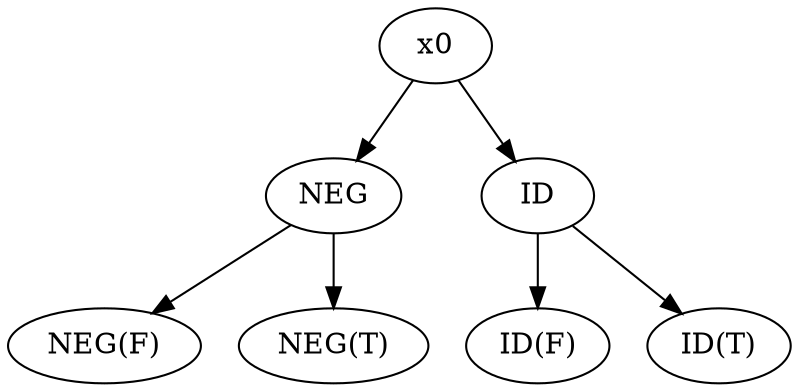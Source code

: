 digraph "" {
"NEG(F)";
"ID(F)";
NEG;
"ID(T)";
"NEG(T)";
x0;
ID;
NEG -> "NEG(F)"  [key=0];
NEG -> "NEG(T)"  [key=0];
x0 -> NEG  [key=0];
x0 -> ID  [key=0];
ID -> "ID(T)"  [key=0];
ID -> "ID(F)"  [key=0];
}
